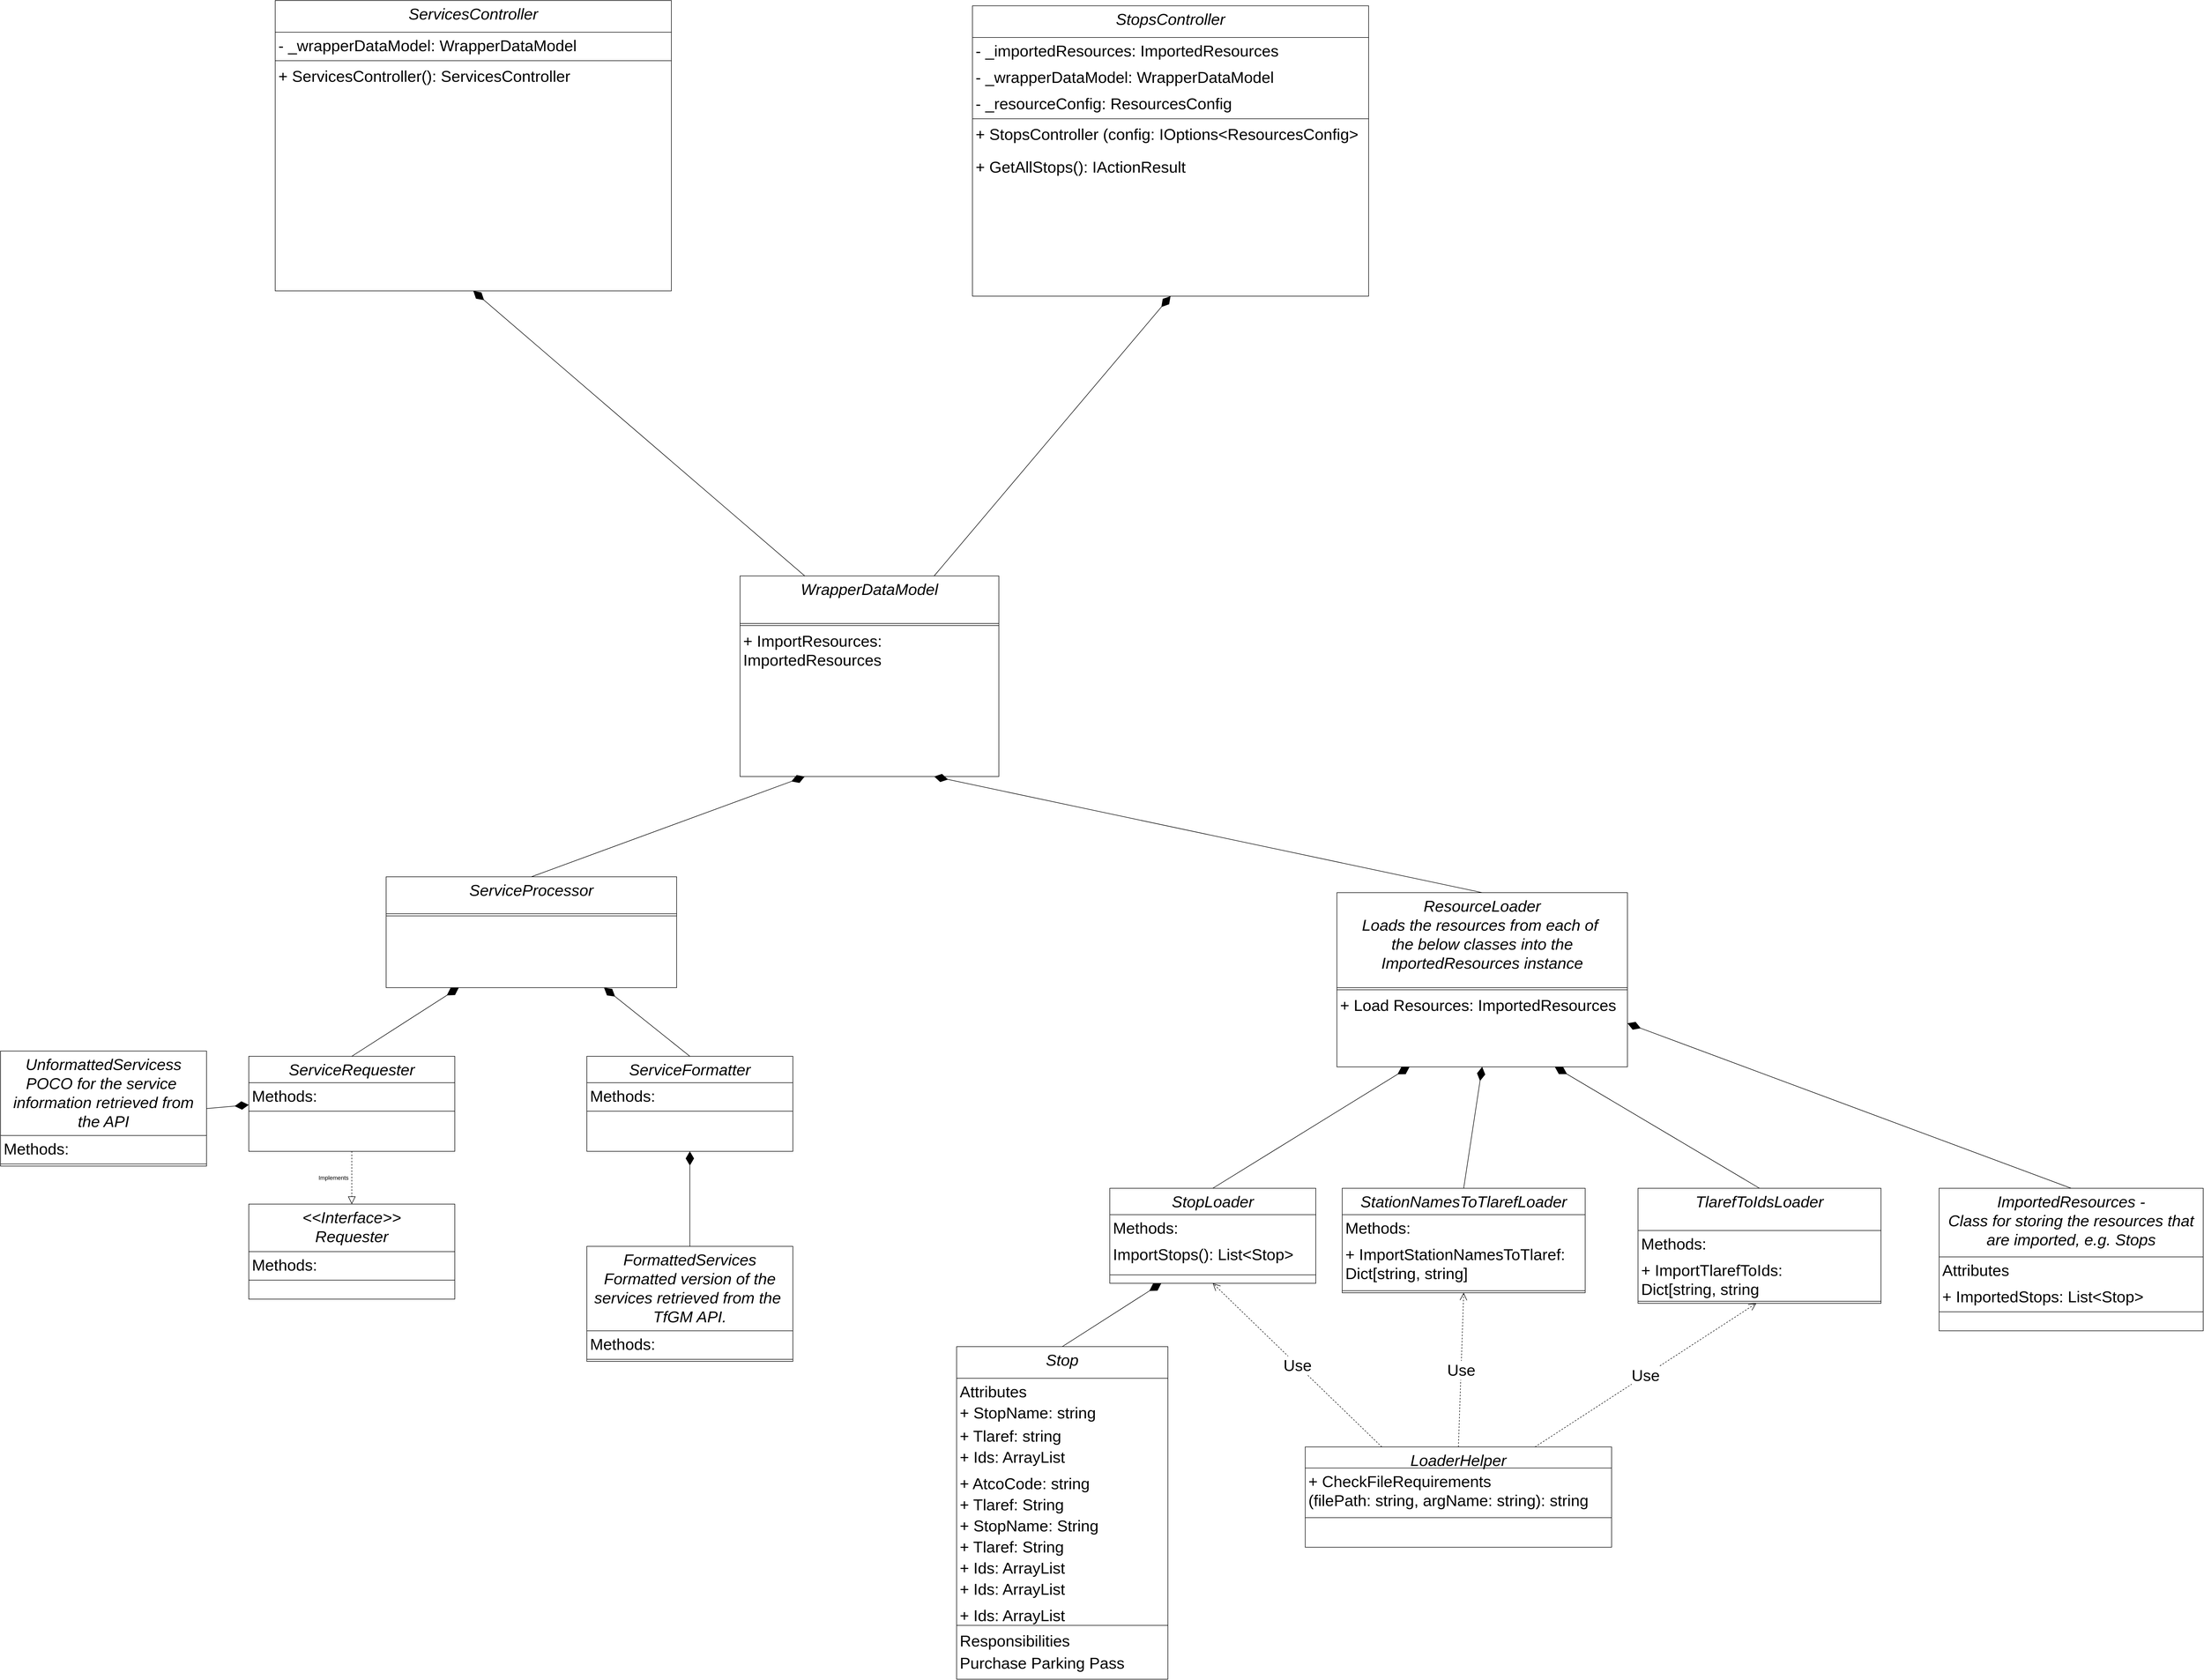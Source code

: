 <mxfile version="16.1.2" type="device"><diagram id="C5RBs43oDa-KdzZeNtuy" name="Page-1"><mxGraphModel dx="1362" dy="3593" grid="1" gridSize="10" guides="1" tooltips="1" connect="1" arrows="1" fold="1" page="1" pageScale="1" pageWidth="3300" pageHeight="2339" math="0" shadow="0"><root><mxCell id="WIyWlLk6GJQsqaUBKTNV-0"/><mxCell id="WIyWlLk6GJQsqaUBKTNV-1" parent="WIyWlLk6GJQsqaUBKTNV-0"/><mxCell id="umMu_IOCSJgN9C3Vmi9t-0" value="StopsController&#10;" style="swimlane;fontStyle=2;align=center;verticalAlign=top;childLayout=stackLayout;horizontal=1;startSize=60;horizontalStack=0;resizeParent=1;resizeLast=0;collapsible=1;marginBottom=0;rounded=0;shadow=0;strokeWidth=1;fontSize=30;" parent="WIyWlLk6GJQsqaUBKTNV-1" vertex="1"><mxGeometry x="1890" y="-990" width="750" height="550" as="geometry"><mxRectangle x="230" y="140" width="160" height="26" as="alternateBounds"/></mxGeometry></mxCell><mxCell id="umMu_IOCSJgN9C3Vmi9t-1" value="- _importedResources: ImportedResources" style="text;align=left;verticalAlign=top;spacingLeft=4;spacingRight=4;overflow=hidden;rotatable=0;points=[[0,0.5],[1,0.5]];portConstraint=eastwest;fontSize=30;" parent="umMu_IOCSJgN9C3Vmi9t-0" vertex="1"><mxGeometry y="60" width="750" height="50" as="geometry"/></mxCell><mxCell id="umMu_IOCSJgN9C3Vmi9t-2" value="- _wrapperDataModel: WrapperDataModel" style="text;align=left;verticalAlign=top;spacingLeft=4;spacingRight=4;overflow=hidden;rotatable=0;points=[[0,0.5],[1,0.5]];portConstraint=eastwest;rounded=0;shadow=0;html=0;fontSize=30;" parent="umMu_IOCSJgN9C3Vmi9t-0" vertex="1"><mxGeometry y="110" width="750" height="50" as="geometry"/></mxCell><mxCell id="umMu_IOCSJgN9C3Vmi9t-3" value="- _resourceConfig: ResourcesConfig" style="text;align=left;verticalAlign=top;spacingLeft=4;spacingRight=4;overflow=hidden;rotatable=0;points=[[0,0.5],[1,0.5]];portConstraint=eastwest;rounded=0;shadow=0;html=0;fontSize=30;" parent="umMu_IOCSJgN9C3Vmi9t-0" vertex="1"><mxGeometry y="160" width="750" height="50" as="geometry"/></mxCell><mxCell id="umMu_IOCSJgN9C3Vmi9t-4" value="" style="line;html=1;strokeWidth=1;align=left;verticalAlign=middle;spacingTop=-1;spacingLeft=3;spacingRight=3;rotatable=0;labelPosition=right;points=[];portConstraint=eastwest;fontSize=30;" parent="umMu_IOCSJgN9C3Vmi9t-0" vertex="1"><mxGeometry y="210" width="750" height="8" as="geometry"/></mxCell><mxCell id="umMu_IOCSJgN9C3Vmi9t-5" value="+ StopsController (config: IOptions&lt;ResourcesConfig&gt;" style="text;align=left;verticalAlign=top;spacingLeft=4;spacingRight=4;overflow=hidden;rotatable=0;points=[[0,0.5],[1,0.5]];portConstraint=eastwest;fontSize=30;" parent="umMu_IOCSJgN9C3Vmi9t-0" vertex="1"><mxGeometry y="218" width="750" height="62" as="geometry"/></mxCell><mxCell id="XrgH619dwSGCwnuP4t7j-2" value="+ GetAllStops(): IActionResult" style="text;align=left;verticalAlign=top;spacingLeft=4;spacingRight=4;overflow=hidden;rotatable=0;points=[[0,0.5],[1,0.5]];portConstraint=eastwest;fontSize=30;" parent="umMu_IOCSJgN9C3Vmi9t-0" vertex="1"><mxGeometry y="280" width="750" height="62" as="geometry"/></mxCell><mxCell id="umMu_IOCSJgN9C3Vmi9t-6" value="Stop" style="swimlane;fontStyle=2;align=center;verticalAlign=top;childLayout=stackLayout;horizontal=1;startSize=60;horizontalStack=0;resizeParent=1;resizeLast=0;collapsible=1;marginBottom=0;rounded=0;shadow=0;strokeWidth=1;fontSize=30;" parent="WIyWlLk6GJQsqaUBKTNV-1" vertex="1"><mxGeometry x="1860" y="1550" width="400" height="630" as="geometry"><mxRectangle x="230" y="140" width="160" height="26" as="alternateBounds"/></mxGeometry></mxCell><mxCell id="umMu_IOCSJgN9C3Vmi9t-50" value="Attributes" style="text;align=left;verticalAlign=top;spacingLeft=4;spacingRight=4;overflow=hidden;rotatable=0;points=[[0,0.5],[1,0.5]];portConstraint=eastwest;fontSize=30;" parent="umMu_IOCSJgN9C3Vmi9t-6" vertex="1"><mxGeometry y="60" width="400" height="40" as="geometry"/></mxCell><mxCell id="umMu_IOCSJgN9C3Vmi9t-7" value="+ StopName: string" style="text;align=left;verticalAlign=top;spacingLeft=4;spacingRight=4;overflow=hidden;rotatable=0;points=[[0,0.5],[1,0.5]];portConstraint=eastwest;fontSize=30;" parent="umMu_IOCSJgN9C3Vmi9t-6" vertex="1"><mxGeometry y="100" width="400" height="44" as="geometry"/></mxCell><mxCell id="umMu_IOCSJgN9C3Vmi9t-8" value="+ Tlaref: string" style="text;align=left;verticalAlign=top;spacingLeft=4;spacingRight=4;overflow=hidden;rotatable=0;points=[[0,0.5],[1,0.5]];portConstraint=eastwest;rounded=0;shadow=0;html=0;fontSize=30;" parent="umMu_IOCSJgN9C3Vmi9t-6" vertex="1"><mxGeometry y="144" width="400" height="40" as="geometry"/></mxCell><mxCell id="umMu_IOCSJgN9C3Vmi9t-54" value="+ Ids: ArrayList" style="text;align=left;verticalAlign=top;spacingLeft=4;spacingRight=4;overflow=hidden;rotatable=0;points=[[0,0.5],[1,0.5]];portConstraint=eastwest;rounded=0;shadow=0;html=0;fontSize=30;" parent="umMu_IOCSJgN9C3Vmi9t-6" vertex="1"><mxGeometry y="184" width="400" height="50" as="geometry"/></mxCell><mxCell id="umMu_IOCSJgN9C3Vmi9t-52" value="+ AtcoCode: string" style="text;align=left;verticalAlign=top;spacingLeft=4;spacingRight=4;overflow=hidden;rotatable=0;points=[[0,0.5],[1,0.5]];portConstraint=eastwest;fontSize=30;" parent="umMu_IOCSJgN9C3Vmi9t-6" vertex="1"><mxGeometry y="234" width="400" height="40" as="geometry"/></mxCell><mxCell id="umMu_IOCSJgN9C3Vmi9t-53" value="+ Tlaref: String" style="text;align=left;verticalAlign=top;spacingLeft=4;spacingRight=4;overflow=hidden;rotatable=0;points=[[0,0.5],[1,0.5]];portConstraint=eastwest;rounded=0;shadow=0;html=0;fontSize=30;" parent="umMu_IOCSJgN9C3Vmi9t-6" vertex="1"><mxGeometry y="274" width="400" height="40" as="geometry"/></mxCell><mxCell id="umMu_IOCSJgN9C3Vmi9t-55" value="+ StopName: String" style="text;align=left;verticalAlign=top;spacingLeft=4;spacingRight=4;overflow=hidden;rotatable=0;points=[[0,0.5],[1,0.5]];portConstraint=eastwest;fontSize=30;" parent="umMu_IOCSJgN9C3Vmi9t-6" vertex="1"><mxGeometry y="314" width="400" height="40" as="geometry"/></mxCell><mxCell id="umMu_IOCSJgN9C3Vmi9t-56" value="+ Tlaref: String" style="text;align=left;verticalAlign=top;spacingLeft=4;spacingRight=4;overflow=hidden;rotatable=0;points=[[0,0.5],[1,0.5]];portConstraint=eastwest;rounded=0;shadow=0;html=0;fontSize=30;" parent="umMu_IOCSJgN9C3Vmi9t-6" vertex="1"><mxGeometry y="354" width="400" height="40" as="geometry"/></mxCell><mxCell id="umMu_IOCSJgN9C3Vmi9t-57" value="+ Ids: ArrayList" style="text;align=left;verticalAlign=top;spacingLeft=4;spacingRight=4;overflow=hidden;rotatable=0;points=[[0,0.5],[1,0.5]];portConstraint=eastwest;rounded=0;shadow=0;html=0;fontSize=30;" parent="umMu_IOCSJgN9C3Vmi9t-6" vertex="1"><mxGeometry y="394" width="400" height="40" as="geometry"/></mxCell><mxCell id="umMu_IOCSJgN9C3Vmi9t-9" value="+ Ids: ArrayList" style="text;align=left;verticalAlign=top;spacingLeft=4;spacingRight=4;overflow=hidden;rotatable=0;points=[[0,0.5],[1,0.5]];portConstraint=eastwest;rounded=0;shadow=0;html=0;fontSize=30;" parent="umMu_IOCSJgN9C3Vmi9t-6" vertex="1"><mxGeometry y="434" width="400" height="50" as="geometry"/></mxCell><mxCell id="umMu_IOCSJgN9C3Vmi9t-58" value="+ Ids: ArrayList" style="text;align=left;verticalAlign=top;spacingLeft=4;spacingRight=4;overflow=hidden;rotatable=0;points=[[0,0.5],[1,0.5]];portConstraint=eastwest;rounded=0;shadow=0;html=0;fontSize=30;" parent="umMu_IOCSJgN9C3Vmi9t-6" vertex="1"><mxGeometry y="484" width="400" height="40" as="geometry"/></mxCell><mxCell id="umMu_IOCSJgN9C3Vmi9t-10" value="" style="line;html=1;strokeWidth=1;align=left;verticalAlign=middle;spacingTop=-1;spacingLeft=3;spacingRight=3;rotatable=0;labelPosition=right;points=[];portConstraint=eastwest;fontSize=30;" parent="umMu_IOCSJgN9C3Vmi9t-6" vertex="1"><mxGeometry y="524" width="400" height="8" as="geometry"/></mxCell><mxCell id="umMu_IOCSJgN9C3Vmi9t-51" value="Responsibilities" style="text;align=left;verticalAlign=top;spacingLeft=4;spacingRight=4;overflow=hidden;rotatable=0;points=[[0,0.5],[1,0.5]];portConstraint=eastwest;fontSize=30;" parent="umMu_IOCSJgN9C3Vmi9t-6" vertex="1"><mxGeometry y="532" width="400" height="42" as="geometry"/></mxCell><mxCell id="umMu_IOCSJgN9C3Vmi9t-11" value="Purchase Parking Pass" style="text;align=left;verticalAlign=top;spacingLeft=4;spacingRight=4;overflow=hidden;rotatable=0;points=[[0,0.5],[1,0.5]];portConstraint=eastwest;fontSize=30;" parent="umMu_IOCSJgN9C3Vmi9t-6" vertex="1"><mxGeometry y="574" width="400" height="50" as="geometry"/></mxCell><mxCell id="umMu_IOCSJgN9C3Vmi9t-12" value="StopLoader" style="swimlane;fontStyle=2;align=center;verticalAlign=top;childLayout=stackLayout;horizontal=1;startSize=50;horizontalStack=0;resizeParent=1;resizeLast=0;collapsible=1;marginBottom=0;rounded=0;shadow=0;strokeWidth=1;fontSize=30;" parent="WIyWlLk6GJQsqaUBKTNV-1" vertex="1"><mxGeometry x="2150" y="1250" width="390" height="180" as="geometry"><mxRectangle x="230" y="140" width="160" height="26" as="alternateBounds"/></mxGeometry></mxCell><mxCell id="umMu_IOCSJgN9C3Vmi9t-81" value="Methods:" style="text;align=left;verticalAlign=top;spacingLeft=4;spacingRight=4;overflow=hidden;rotatable=0;points=[[0,0.5],[1,0.5]];portConstraint=eastwest;fontSize=30;" parent="umMu_IOCSJgN9C3Vmi9t-12" vertex="1"><mxGeometry y="50" width="390" height="50" as="geometry"/></mxCell><mxCell id="umMu_IOCSJgN9C3Vmi9t-13" value="ImportStops(): List&lt;Stop&gt;" style="text;align=left;verticalAlign=top;spacingLeft=4;spacingRight=4;overflow=hidden;rotatable=0;points=[[0,0.5],[1,0.5]];portConstraint=eastwest;fontSize=30;" parent="umMu_IOCSJgN9C3Vmi9t-12" vertex="1"><mxGeometry y="100" width="390" height="60" as="geometry"/></mxCell><mxCell id="umMu_IOCSJgN9C3Vmi9t-16" value="" style="line;html=1;strokeWidth=1;align=left;verticalAlign=middle;spacingTop=-1;spacingLeft=3;spacingRight=3;rotatable=0;labelPosition=right;points=[];portConstraint=eastwest;fontSize=30;" parent="umMu_IOCSJgN9C3Vmi9t-12" vertex="1"><mxGeometry y="160" width="390" height="8" as="geometry"/></mxCell><mxCell id="umMu_IOCSJgN9C3Vmi9t-18" value="ResourceLoader&#10;Loads the resources from each of &#10;the below classes into the &#10;ImportedResources instance" style="swimlane;fontStyle=2;align=center;verticalAlign=top;childLayout=stackLayout;horizontal=1;startSize=180;horizontalStack=0;resizeParent=1;resizeLast=0;collapsible=1;marginBottom=0;rounded=0;shadow=0;strokeWidth=1;fontSize=30;" parent="WIyWlLk6GJQsqaUBKTNV-1" vertex="1"><mxGeometry x="2580" y="690" width="550" height="330" as="geometry"><mxRectangle x="230" y="140" width="160" height="26" as="alternateBounds"/></mxGeometry></mxCell><mxCell id="umMu_IOCSJgN9C3Vmi9t-22" value="" style="line;html=1;strokeWidth=1;align=left;verticalAlign=middle;spacingTop=-1;spacingLeft=3;spacingRight=3;rotatable=0;labelPosition=right;points=[];portConstraint=eastwest;fontSize=30;" parent="umMu_IOCSJgN9C3Vmi9t-18" vertex="1"><mxGeometry y="180" width="550" height="8" as="geometry"/></mxCell><mxCell id="umMu_IOCSJgN9C3Vmi9t-73" value="+ Load Resources: ImportedResources" style="text;align=left;verticalAlign=top;spacingLeft=4;spacingRight=4;overflow=hidden;rotatable=0;points=[[0,0.5],[1,0.5]];portConstraint=eastwest;fontSize=30;" parent="umMu_IOCSJgN9C3Vmi9t-18" vertex="1"><mxGeometry y="188" width="550" height="56" as="geometry"/></mxCell><mxCell id="umMu_IOCSJgN9C3Vmi9t-37" value="ImportedResources - &#10;Class for storing the resources that &#10;are imported, e.g. Stops" style="swimlane;fontStyle=2;align=center;verticalAlign=top;childLayout=stackLayout;horizontal=1;startSize=130;horizontalStack=0;resizeParent=1;resizeLast=0;collapsible=1;marginBottom=0;rounded=0;shadow=0;strokeWidth=1;fontSize=30;" parent="WIyWlLk6GJQsqaUBKTNV-1" vertex="1"><mxGeometry x="3720" y="1250" width="500" height="270" as="geometry"><mxRectangle x="230" y="140" width="160" height="26" as="alternateBounds"/></mxGeometry></mxCell><mxCell id="umMu_IOCSJgN9C3Vmi9t-77" value="Attributes" style="text;align=left;verticalAlign=top;spacingLeft=4;spacingRight=4;overflow=hidden;rotatable=0;points=[[0,0.5],[1,0.5]];portConstraint=eastwest;fontSize=30;" parent="umMu_IOCSJgN9C3Vmi9t-37" vertex="1"><mxGeometry y="130" width="500" height="50" as="geometry"/></mxCell><mxCell id="umMu_IOCSJgN9C3Vmi9t-38" value="+ ImportedStops: List&lt;Stop&gt;" style="text;align=left;verticalAlign=top;spacingLeft=4;spacingRight=4;overflow=hidden;rotatable=0;points=[[0,0.5],[1,0.5]];portConstraint=eastwest;fontSize=30;" parent="umMu_IOCSJgN9C3Vmi9t-37" vertex="1"><mxGeometry y="180" width="500" height="50" as="geometry"/></mxCell><mxCell id="umMu_IOCSJgN9C3Vmi9t-41" value="" style="line;html=1;strokeWidth=1;align=left;verticalAlign=middle;spacingTop=-1;spacingLeft=3;spacingRight=3;rotatable=0;labelPosition=right;points=[];portConstraint=eastwest;fontSize=30;" parent="umMu_IOCSJgN9C3Vmi9t-37" vertex="1"><mxGeometry y="230" width="500" height="8" as="geometry"/></mxCell><mxCell id="umMu_IOCSJgN9C3Vmi9t-43" value="WrapperDataModel" style="swimlane;fontStyle=2;align=center;verticalAlign=top;childLayout=stackLayout;horizontal=1;startSize=90;horizontalStack=0;resizeParent=1;resizeLast=0;collapsible=1;marginBottom=0;rounded=0;shadow=0;strokeWidth=1;fontSize=30;" parent="WIyWlLk6GJQsqaUBKTNV-1" vertex="1"><mxGeometry x="1450" y="90" width="490" height="380" as="geometry"><mxRectangle x="230" y="140" width="160" height="26" as="alternateBounds"/></mxGeometry></mxCell><mxCell id="umMu_IOCSJgN9C3Vmi9t-47" value="" style="line;html=1;strokeWidth=1;align=left;verticalAlign=middle;spacingTop=-1;spacingLeft=3;spacingRight=3;rotatable=0;labelPosition=right;points=[];portConstraint=eastwest;fontSize=30;" parent="umMu_IOCSJgN9C3Vmi9t-43" vertex="1"><mxGeometry y="90" width="490" height="8" as="geometry"/></mxCell><mxCell id="XrgH619dwSGCwnuP4t7j-0" value="+ ImportResources: &#10;ImportedResources" style="text;align=left;verticalAlign=top;spacingLeft=4;spacingRight=4;overflow=hidden;rotatable=0;points=[[0,0.5],[1,0.5]];portConstraint=eastwest;fontSize=30;" parent="umMu_IOCSJgN9C3Vmi9t-43" vertex="1"><mxGeometry y="98" width="490" height="82" as="geometry"/></mxCell><mxCell id="umMu_IOCSJgN9C3Vmi9t-59" value="StationNamesToTlarefLoader" style="swimlane;fontStyle=2;align=center;verticalAlign=top;childLayout=stackLayout;horizontal=1;startSize=50;horizontalStack=0;resizeParent=1;resizeLast=0;collapsible=1;marginBottom=0;rounded=0;shadow=0;strokeWidth=1;fontSize=30;" parent="WIyWlLk6GJQsqaUBKTNV-1" vertex="1"><mxGeometry x="2590" y="1250" width="460" height="198" as="geometry"><mxRectangle x="230" y="140" width="160" height="26" as="alternateBounds"/></mxGeometry></mxCell><mxCell id="umMu_IOCSJgN9C3Vmi9t-80" value="Methods:" style="text;align=left;verticalAlign=top;spacingLeft=4;spacingRight=4;overflow=hidden;rotatable=0;points=[[0,0.5],[1,0.5]];portConstraint=eastwest;fontSize=30;" parent="umMu_IOCSJgN9C3Vmi9t-59" vertex="1"><mxGeometry y="50" width="460" height="50" as="geometry"/></mxCell><mxCell id="umMu_IOCSJgN9C3Vmi9t-60" value="+ ImportStationNamesToTlaref: &#10;Dict[string, string]" style="text;align=left;verticalAlign=top;spacingLeft=4;spacingRight=4;overflow=hidden;rotatable=0;points=[[0,0.5],[1,0.5]];portConstraint=eastwest;fontSize=30;" parent="umMu_IOCSJgN9C3Vmi9t-59" vertex="1"><mxGeometry y="100" width="460" height="90" as="geometry"/></mxCell><mxCell id="umMu_IOCSJgN9C3Vmi9t-63" value="" style="line;html=1;strokeWidth=1;align=left;verticalAlign=middle;spacingTop=-1;spacingLeft=3;spacingRight=3;rotatable=0;labelPosition=right;points=[];portConstraint=eastwest;fontSize=30;" parent="umMu_IOCSJgN9C3Vmi9t-59" vertex="1"><mxGeometry y="190" width="460" height="8" as="geometry"/></mxCell><mxCell id="umMu_IOCSJgN9C3Vmi9t-65" value="TlarefToIdsLoader" style="swimlane;fontStyle=2;align=center;verticalAlign=top;childLayout=stackLayout;horizontal=1;startSize=80;horizontalStack=0;resizeParent=1;resizeLast=0;collapsible=1;marginBottom=0;rounded=0;shadow=0;strokeWidth=1;fontSize=30;" parent="WIyWlLk6GJQsqaUBKTNV-1" vertex="1"><mxGeometry x="3150" y="1250" width="460" height="218" as="geometry"><mxRectangle x="230" y="140" width="160" height="26" as="alternateBounds"/></mxGeometry></mxCell><mxCell id="umMu_IOCSJgN9C3Vmi9t-78" value="Methods:" style="text;align=left;verticalAlign=top;spacingLeft=4;spacingRight=4;overflow=hidden;rotatable=0;points=[[0,0.5],[1,0.5]];portConstraint=eastwest;fontSize=30;" parent="umMu_IOCSJgN9C3Vmi9t-65" vertex="1"><mxGeometry y="80" width="460" height="50" as="geometry"/></mxCell><mxCell id="umMu_IOCSJgN9C3Vmi9t-66" value="+ ImportTlarefToIds: &#10;Dict[string, string" style="text;align=left;verticalAlign=top;spacingLeft=4;spacingRight=4;overflow=hidden;rotatable=0;points=[[0,0.5],[1,0.5]];portConstraint=eastwest;fontSize=30;" parent="umMu_IOCSJgN9C3Vmi9t-65" vertex="1"><mxGeometry y="130" width="460" height="80" as="geometry"/></mxCell><mxCell id="umMu_IOCSJgN9C3Vmi9t-69" value="" style="line;html=1;strokeWidth=1;align=left;verticalAlign=middle;spacingTop=-1;spacingLeft=3;spacingRight=3;rotatable=0;labelPosition=right;points=[];portConstraint=eastwest;fontSize=30;" parent="umMu_IOCSJgN9C3Vmi9t-65" vertex="1"><mxGeometry y="210" width="460" height="8" as="geometry"/></mxCell><mxCell id="umMu_IOCSJgN9C3Vmi9t-74" value="LoaderHelper" style="swimlane;fontStyle=2;align=center;verticalAlign=top;childLayout=stackLayout;horizontal=1;startSize=40;horizontalStack=0;resizeParent=1;resizeLast=0;collapsible=1;marginBottom=0;rounded=0;shadow=0;strokeWidth=1;fontSize=30;" parent="WIyWlLk6GJQsqaUBKTNV-1" vertex="1"><mxGeometry x="2520" y="1740" width="580" height="190" as="geometry"><mxRectangle x="230" y="140" width="160" height="26" as="alternateBounds"/></mxGeometry></mxCell><mxCell id="umMu_IOCSJgN9C3Vmi9t-75" value="+ CheckFileRequirements &#10;(filePath: string, argName: string): string" style="text;align=left;verticalAlign=top;spacingLeft=4;spacingRight=4;overflow=hidden;rotatable=0;points=[[0,0.5],[1,0.5]];portConstraint=eastwest;fontSize=30;" parent="umMu_IOCSJgN9C3Vmi9t-74" vertex="1"><mxGeometry y="40" width="580" height="90" as="geometry"/></mxCell><mxCell id="umMu_IOCSJgN9C3Vmi9t-76" value="" style="line;html=1;strokeWidth=1;align=left;verticalAlign=middle;spacingTop=-1;spacingLeft=3;spacingRight=3;rotatable=0;labelPosition=right;points=[];portConstraint=eastwest;fontSize=30;" parent="umMu_IOCSJgN9C3Vmi9t-74" vertex="1"><mxGeometry y="130" width="580" height="8" as="geometry"/></mxCell><mxCell id="umMu_IOCSJgN9C3Vmi9t-86" value="" style="endArrow=diamondThin;endFill=1;endSize=24;html=1;rounded=0;fontSize=30;entryX=1;entryY=0.75;entryDx=0;entryDy=0;exitX=0.5;exitY=0;exitDx=0;exitDy=0;" parent="WIyWlLk6GJQsqaUBKTNV-1" source="umMu_IOCSJgN9C3Vmi9t-37" target="umMu_IOCSJgN9C3Vmi9t-18" edge="1"><mxGeometry width="160" relative="1" as="geometry"><mxPoint x="2965" y="1750" as="sourcePoint"/><mxPoint x="3390" y="1478" as="targetPoint"/></mxGeometry></mxCell><mxCell id="umMu_IOCSJgN9C3Vmi9t-87" value="" style="endArrow=diamondThin;endFill=1;endSize=24;html=1;rounded=0;fontSize=30;entryX=0.75;entryY=1;entryDx=0;entryDy=0;exitX=0.5;exitY=0;exitDx=0;exitDy=0;" parent="WIyWlLk6GJQsqaUBKTNV-1" source="umMu_IOCSJgN9C3Vmi9t-65" target="umMu_IOCSJgN9C3Vmi9t-18" edge="1"><mxGeometry width="160" relative="1" as="geometry"><mxPoint x="2975" y="1760" as="sourcePoint"/><mxPoint x="3400" y="1488" as="targetPoint"/></mxGeometry></mxCell><mxCell id="umMu_IOCSJgN9C3Vmi9t-88" value="" style="endArrow=diamondThin;endFill=1;endSize=24;html=1;rounded=0;fontSize=30;entryX=0.5;entryY=1;entryDx=0;entryDy=0;exitX=0.5;exitY=0;exitDx=0;exitDy=0;" parent="WIyWlLk6GJQsqaUBKTNV-1" source="umMu_IOCSJgN9C3Vmi9t-59" target="umMu_IOCSJgN9C3Vmi9t-18" edge="1"><mxGeometry width="160" relative="1" as="geometry"><mxPoint x="3390" y="1260" as="sourcePoint"/><mxPoint x="3232.5" y="1000" as="targetPoint"/></mxGeometry></mxCell><mxCell id="umMu_IOCSJgN9C3Vmi9t-89" value="" style="endArrow=diamondThin;endFill=1;endSize=24;html=1;rounded=0;fontSize=30;entryX=0.25;entryY=1;entryDx=0;entryDy=0;exitX=0.5;exitY=0;exitDx=0;exitDy=0;" parent="WIyWlLk6GJQsqaUBKTNV-1" source="umMu_IOCSJgN9C3Vmi9t-12" target="umMu_IOCSJgN9C3Vmi9t-18" edge="1"><mxGeometry width="160" relative="1" as="geometry"><mxPoint x="2830" y="1260" as="sourcePoint"/><mxPoint x="3095" y="1000" as="targetPoint"/></mxGeometry></mxCell><mxCell id="umMu_IOCSJgN9C3Vmi9t-90" value="" style="endArrow=diamondThin;endFill=1;endSize=24;html=1;rounded=0;fontSize=30;entryX=0.25;entryY=1;entryDx=0;entryDy=0;exitX=0.5;exitY=0;exitDx=0;exitDy=0;" parent="WIyWlLk6GJQsqaUBKTNV-1" source="umMu_IOCSJgN9C3Vmi9t-6" target="umMu_IOCSJgN9C3Vmi9t-12" edge="1"><mxGeometry width="160" relative="1" as="geometry"><mxPoint x="2355" y="1260" as="sourcePoint"/><mxPoint x="2917.5" y="1000" as="targetPoint"/></mxGeometry></mxCell><mxCell id="umMu_IOCSJgN9C3Vmi9t-91" value="Use" style="endArrow=open;endSize=12;dashed=1;html=1;rounded=0;fontSize=30;entryX=0.5;entryY=1;entryDx=0;entryDy=0;exitX=0.25;exitY=0;exitDx=0;exitDy=0;" parent="WIyWlLk6GJQsqaUBKTNV-1" source="umMu_IOCSJgN9C3Vmi9t-74" target="umMu_IOCSJgN9C3Vmi9t-12" edge="1"><mxGeometry width="160" relative="1" as="geometry"><mxPoint x="2670" y="1390" as="sourcePoint"/><mxPoint x="2830" y="1390" as="targetPoint"/></mxGeometry></mxCell><mxCell id="umMu_IOCSJgN9C3Vmi9t-93" value="Use" style="endArrow=open;endSize=12;dashed=1;html=1;rounded=0;fontSize=30;entryX=0.5;entryY=1;entryDx=0;entryDy=0;exitX=0.5;exitY=0;exitDx=0;exitDy=0;" parent="WIyWlLk6GJQsqaUBKTNV-1" source="umMu_IOCSJgN9C3Vmi9t-74" target="umMu_IOCSJgN9C3Vmi9t-59" edge="1"><mxGeometry width="160" relative="1" as="geometry"><mxPoint x="2910" y="1580" as="sourcePoint"/><mxPoint x="2830" y="1390" as="targetPoint"/></mxGeometry></mxCell><mxCell id="umMu_IOCSJgN9C3Vmi9t-94" value="Use" style="endArrow=open;endSize=12;dashed=1;html=1;rounded=0;fontSize=30;exitX=0.75;exitY=0;exitDx=0;exitDy=0;" parent="WIyWlLk6GJQsqaUBKTNV-1" source="umMu_IOCSJgN9C3Vmi9t-74" target="umMu_IOCSJgN9C3Vmi9t-69" edge="1"><mxGeometry width="160" relative="1" as="geometry"><mxPoint x="2970" y="1750" as="sourcePoint"/><mxPoint x="2365" y="1450" as="targetPoint"/></mxGeometry></mxCell><mxCell id="XrgH619dwSGCwnuP4t7j-1" value="" style="endArrow=diamondThin;endFill=1;endSize=24;html=1;rounded=0;fontSize=30;exitX=0.5;exitY=0;exitDx=0;exitDy=0;entryX=0.75;entryY=1;entryDx=0;entryDy=0;" parent="WIyWlLk6GJQsqaUBKTNV-1" source="umMu_IOCSJgN9C3Vmi9t-18" target="umMu_IOCSJgN9C3Vmi9t-43" edge="1"><mxGeometry width="160" relative="1" as="geometry"><mxPoint x="2050" y="800" as="sourcePoint"/><mxPoint x="1570" y="550" as="targetPoint"/></mxGeometry></mxCell><mxCell id="XrgH619dwSGCwnuP4t7j-3" value="ServicesController" style="swimlane;fontStyle=2;align=center;verticalAlign=top;childLayout=stackLayout;horizontal=1;startSize=60;horizontalStack=0;resizeParent=1;resizeLast=0;collapsible=1;marginBottom=0;rounded=0;shadow=0;strokeWidth=1;fontSize=30;" parent="WIyWlLk6GJQsqaUBKTNV-1" vertex="1"><mxGeometry x="570" y="-1000" width="750" height="550" as="geometry"><mxRectangle x="230" y="140" width="160" height="26" as="alternateBounds"/></mxGeometry></mxCell><mxCell id="XrgH619dwSGCwnuP4t7j-5" value="- _wrapperDataModel: WrapperDataModel" style="text;align=left;verticalAlign=top;spacingLeft=4;spacingRight=4;overflow=hidden;rotatable=0;points=[[0,0.5],[1,0.5]];portConstraint=eastwest;rounded=0;shadow=0;html=0;fontSize=30;" parent="XrgH619dwSGCwnuP4t7j-3" vertex="1"><mxGeometry y="60" width="750" height="50" as="geometry"/></mxCell><mxCell id="XrgH619dwSGCwnuP4t7j-7" value="" style="line;html=1;strokeWidth=1;align=left;verticalAlign=middle;spacingTop=-1;spacingLeft=3;spacingRight=3;rotatable=0;labelPosition=right;points=[];portConstraint=eastwest;fontSize=30;" parent="XrgH619dwSGCwnuP4t7j-3" vertex="1"><mxGeometry y="110" width="750" height="8" as="geometry"/></mxCell><mxCell id="XrgH619dwSGCwnuP4t7j-8" value="+ ServicesController(): ServicesController" style="text;align=left;verticalAlign=top;spacingLeft=4;spacingRight=4;overflow=hidden;rotatable=0;points=[[0,0.5],[1,0.5]];portConstraint=eastwest;fontSize=30;" parent="XrgH619dwSGCwnuP4t7j-3" vertex="1"><mxGeometry y="118" width="750" height="62" as="geometry"/></mxCell><mxCell id="XrgH619dwSGCwnuP4t7j-10" value="ServiceProcessor" style="swimlane;fontStyle=2;align=center;verticalAlign=top;childLayout=stackLayout;horizontal=1;startSize=70;horizontalStack=0;resizeParent=1;resizeLast=0;collapsible=1;marginBottom=0;rounded=0;shadow=0;strokeWidth=1;fontSize=30;" parent="WIyWlLk6GJQsqaUBKTNV-1" vertex="1"><mxGeometry x="780" y="660" width="550" height="210" as="geometry"><mxRectangle x="230" y="140" width="160" height="26" as="alternateBounds"/></mxGeometry></mxCell><mxCell id="XrgH619dwSGCwnuP4t7j-11" value="" style="line;html=1;strokeWidth=1;align=left;verticalAlign=middle;spacingTop=-1;spacingLeft=3;spacingRight=3;rotatable=0;labelPosition=right;points=[];portConstraint=eastwest;fontSize=30;" parent="XrgH619dwSGCwnuP4t7j-10" vertex="1"><mxGeometry y="70" width="550" height="8" as="geometry"/></mxCell><mxCell id="XrgH619dwSGCwnuP4t7j-13" value="ServiceRequester" style="swimlane;fontStyle=2;align=center;verticalAlign=top;childLayout=stackLayout;horizontal=1;startSize=50;horizontalStack=0;resizeParent=1;resizeLast=0;collapsible=1;marginBottom=0;rounded=0;shadow=0;strokeWidth=1;fontSize=30;" parent="WIyWlLk6GJQsqaUBKTNV-1" vertex="1"><mxGeometry x="520" y="1000" width="390" height="180" as="geometry"><mxRectangle x="230" y="140" width="160" height="26" as="alternateBounds"/></mxGeometry></mxCell><mxCell id="XrgH619dwSGCwnuP4t7j-14" value="Methods:" style="text;align=left;verticalAlign=top;spacingLeft=4;spacingRight=4;overflow=hidden;rotatable=0;points=[[0,0.5],[1,0.5]];portConstraint=eastwest;fontSize=30;" parent="XrgH619dwSGCwnuP4t7j-13" vertex="1"><mxGeometry y="50" width="390" height="50" as="geometry"/></mxCell><mxCell id="XrgH619dwSGCwnuP4t7j-16" value="" style="line;html=1;strokeWidth=1;align=left;verticalAlign=middle;spacingTop=-1;spacingLeft=3;spacingRight=3;rotatable=0;labelPosition=right;points=[];portConstraint=eastwest;fontSize=30;" parent="XrgH619dwSGCwnuP4t7j-13" vertex="1"><mxGeometry y="100" width="390" height="8" as="geometry"/></mxCell><mxCell id="XrgH619dwSGCwnuP4t7j-17" value="UnformattedServicess&#10;POCO for the service &#10;information retrieved from&#10;the API" style="swimlane;fontStyle=2;align=center;verticalAlign=top;childLayout=stackLayout;horizontal=1;startSize=160;horizontalStack=0;resizeParent=1;resizeLast=0;collapsible=1;marginBottom=0;rounded=0;shadow=0;strokeWidth=1;fontSize=30;" parent="WIyWlLk6GJQsqaUBKTNV-1" vertex="1"><mxGeometry x="50" y="990" width="390" height="218" as="geometry"><mxRectangle x="230" y="140" width="160" height="26" as="alternateBounds"/></mxGeometry></mxCell><mxCell id="XrgH619dwSGCwnuP4t7j-18" value="Methods:" style="text;align=left;verticalAlign=top;spacingLeft=4;spacingRight=4;overflow=hidden;rotatable=0;points=[[0,0.5],[1,0.5]];portConstraint=eastwest;fontSize=30;" parent="XrgH619dwSGCwnuP4t7j-17" vertex="1"><mxGeometry y="160" width="390" height="50" as="geometry"/></mxCell><mxCell id="XrgH619dwSGCwnuP4t7j-19" value="" style="line;html=1;strokeWidth=1;align=left;verticalAlign=middle;spacingTop=-1;spacingLeft=3;spacingRight=3;rotatable=0;labelPosition=right;points=[];portConstraint=eastwest;fontSize=30;" parent="XrgH619dwSGCwnuP4t7j-17" vertex="1"><mxGeometry y="210" width="390" height="8" as="geometry"/></mxCell><mxCell id="XrgH619dwSGCwnuP4t7j-20" value="ServiceFormatter" style="swimlane;fontStyle=2;align=center;verticalAlign=top;childLayout=stackLayout;horizontal=1;startSize=50;horizontalStack=0;resizeParent=1;resizeLast=0;collapsible=1;marginBottom=0;rounded=0;shadow=0;strokeWidth=1;fontSize=30;" parent="WIyWlLk6GJQsqaUBKTNV-1" vertex="1"><mxGeometry x="1160" y="1000" width="390" height="180" as="geometry"><mxRectangle x="230" y="140" width="160" height="26" as="alternateBounds"/></mxGeometry></mxCell><mxCell id="XrgH619dwSGCwnuP4t7j-21" value="Methods:" style="text;align=left;verticalAlign=top;spacingLeft=4;spacingRight=4;overflow=hidden;rotatable=0;points=[[0,0.5],[1,0.5]];portConstraint=eastwest;fontSize=30;" parent="XrgH619dwSGCwnuP4t7j-20" vertex="1"><mxGeometry y="50" width="390" height="50" as="geometry"/></mxCell><mxCell id="XrgH619dwSGCwnuP4t7j-22" value="" style="line;html=1;strokeWidth=1;align=left;verticalAlign=middle;spacingTop=-1;spacingLeft=3;spacingRight=3;rotatable=0;labelPosition=right;points=[];portConstraint=eastwest;fontSize=30;" parent="XrgH619dwSGCwnuP4t7j-20" vertex="1"><mxGeometry y="100" width="390" height="8" as="geometry"/></mxCell><mxCell id="XrgH619dwSGCwnuP4t7j-23" value="FormattedServices&#10;Formatted version of the&#10;services retrieved from the &#10;TfGM API." style="swimlane;fontStyle=2;align=center;verticalAlign=top;childLayout=stackLayout;horizontal=1;startSize=160;horizontalStack=0;resizeParent=1;resizeLast=0;collapsible=1;marginBottom=0;rounded=0;shadow=0;strokeWidth=1;fontSize=30;" parent="WIyWlLk6GJQsqaUBKTNV-1" vertex="1"><mxGeometry x="1160" y="1360" width="390" height="218" as="geometry"><mxRectangle x="230" y="140" width="160" height="26" as="alternateBounds"/></mxGeometry></mxCell><mxCell id="XrgH619dwSGCwnuP4t7j-24" value="Methods:" style="text;align=left;verticalAlign=top;spacingLeft=4;spacingRight=4;overflow=hidden;rotatable=0;points=[[0,0.5],[1,0.5]];portConstraint=eastwest;fontSize=30;" parent="XrgH619dwSGCwnuP4t7j-23" vertex="1"><mxGeometry y="160" width="390" height="50" as="geometry"/></mxCell><mxCell id="XrgH619dwSGCwnuP4t7j-25" value="" style="line;html=1;strokeWidth=1;align=left;verticalAlign=middle;spacingTop=-1;spacingLeft=3;spacingRight=3;rotatable=0;labelPosition=right;points=[];portConstraint=eastwest;fontSize=30;" parent="XrgH619dwSGCwnuP4t7j-23" vertex="1"><mxGeometry y="210" width="390" height="8" as="geometry"/></mxCell><mxCell id="XrgH619dwSGCwnuP4t7j-29" value="" style="endArrow=diamondThin;endFill=1;endSize=24;html=1;rounded=0;fontSize=30;entryX=0.5;entryY=1;entryDx=0;entryDy=0;exitX=0.5;exitY=0;exitDx=0;exitDy=0;" parent="WIyWlLk6GJQsqaUBKTNV-1" source="XrgH619dwSGCwnuP4t7j-23" target="XrgH619dwSGCwnuP4t7j-20" edge="1"><mxGeometry width="160" relative="1" as="geometry"><mxPoint x="2370" y="1560" as="sourcePoint"/><mxPoint x="2557.5" y="1440" as="targetPoint"/></mxGeometry></mxCell><mxCell id="XrgH619dwSGCwnuP4t7j-30" value="" style="endArrow=diamondThin;endFill=1;endSize=24;html=1;rounded=0;fontSize=30;exitX=1;exitY=0.5;exitDx=0;exitDy=0;" parent="WIyWlLk6GJQsqaUBKTNV-1" source="XrgH619dwSGCwnuP4t7j-17" target="XrgH619dwSGCwnuP4t7j-14" edge="1"><mxGeometry width="160" relative="1" as="geometry"><mxPoint x="1335" y="1580" as="sourcePoint"/><mxPoint x="1335" y="1190" as="targetPoint"/></mxGeometry></mxCell><mxCell id="XrgH619dwSGCwnuP4t7j-31" value="" style="endArrow=diamondThin;endFill=1;endSize=24;html=1;rounded=0;fontSize=30;entryX=0.75;entryY=1;entryDx=0;entryDy=0;exitX=0.5;exitY=0;exitDx=0;exitDy=0;" parent="WIyWlLk6GJQsqaUBKTNV-1" source="XrgH619dwSGCwnuP4t7j-20" target="XrgH619dwSGCwnuP4t7j-10" edge="1"><mxGeometry width="160" relative="1" as="geometry"><mxPoint x="1365" y="1380" as="sourcePoint"/><mxPoint x="1365" y="1180" as="targetPoint"/></mxGeometry></mxCell><mxCell id="XrgH619dwSGCwnuP4t7j-32" value="" style="endArrow=diamondThin;endFill=1;endSize=24;html=1;rounded=0;fontSize=30;entryX=0.25;entryY=1;entryDx=0;entryDy=0;exitX=0.5;exitY=0;exitDx=0;exitDy=0;" parent="WIyWlLk6GJQsqaUBKTNV-1" source="XrgH619dwSGCwnuP4t7j-13" target="XrgH619dwSGCwnuP4t7j-10" edge="1"><mxGeometry width="160" relative="1" as="geometry"><mxPoint x="1365" y="1000" as="sourcePoint"/><mxPoint x="1202.5" y="880" as="targetPoint"/></mxGeometry></mxCell><mxCell id="XrgH619dwSGCwnuP4t7j-33" value="" style="endArrow=diamondThin;endFill=1;endSize=24;html=1;rounded=0;fontSize=30;entryX=0.25;entryY=1;entryDx=0;entryDy=0;exitX=0.5;exitY=0;exitDx=0;exitDy=0;" parent="WIyWlLk6GJQsqaUBKTNV-1" source="XrgH619dwSGCwnuP4t7j-10" target="umMu_IOCSJgN9C3Vmi9t-43" edge="1"><mxGeometry width="160" relative="1" as="geometry"><mxPoint x="1375" y="1010" as="sourcePoint"/><mxPoint x="1212.5" y="890" as="targetPoint"/></mxGeometry></mxCell><mxCell id="XrgH619dwSGCwnuP4t7j-35" value="" style="endArrow=diamondThin;endFill=1;endSize=24;html=1;rounded=0;fontSize=30;exitX=0.25;exitY=0;exitDx=0;exitDy=0;entryX=0.5;entryY=1;entryDx=0;entryDy=0;" parent="WIyWlLk6GJQsqaUBKTNV-1" source="umMu_IOCSJgN9C3Vmi9t-43" target="XrgH619dwSGCwnuP4t7j-3" edge="1"><mxGeometry width="160" relative="1" as="geometry"><mxPoint x="1065" y="670.0" as="sourcePoint"/><mxPoint x="940" y="-460" as="targetPoint"/></mxGeometry></mxCell><mxCell id="XrgH619dwSGCwnuP4t7j-36" value="" style="endArrow=diamondThin;endFill=1;endSize=24;html=1;rounded=0;fontSize=30;exitX=0.75;exitY=0;exitDx=0;exitDy=0;entryX=0.5;entryY=1;entryDx=0;entryDy=0;" parent="WIyWlLk6GJQsqaUBKTNV-1" source="umMu_IOCSJgN9C3Vmi9t-43" target="umMu_IOCSJgN9C3Vmi9t-0" edge="1"><mxGeometry width="160" relative="1" as="geometry"><mxPoint x="1682.5" y="110" as="sourcePoint"/><mxPoint x="955" y="-440" as="targetPoint"/></mxGeometry></mxCell><mxCell id="ExkUz2O7aFWvQmomt4SC-0" value="&lt;&lt;Interface&gt;&gt;&#10;Requester" style="swimlane;fontStyle=2;align=center;verticalAlign=top;childLayout=stackLayout;horizontal=1;startSize=90;horizontalStack=0;resizeParent=1;resizeLast=0;collapsible=1;marginBottom=0;rounded=0;shadow=0;strokeWidth=1;fontSize=30;" vertex="1" parent="WIyWlLk6GJQsqaUBKTNV-1"><mxGeometry x="520" y="1280" width="390" height="180" as="geometry"><mxRectangle x="230" y="140" width="160" height="26" as="alternateBounds"/></mxGeometry></mxCell><mxCell id="ExkUz2O7aFWvQmomt4SC-1" value="Methods:" style="text;align=left;verticalAlign=top;spacingLeft=4;spacingRight=4;overflow=hidden;rotatable=0;points=[[0,0.5],[1,0.5]];portConstraint=eastwest;fontSize=30;" vertex="1" parent="ExkUz2O7aFWvQmomt4SC-0"><mxGeometry y="90" width="390" height="50" as="geometry"/></mxCell><mxCell id="ExkUz2O7aFWvQmomt4SC-2" value="" style="line;html=1;strokeWidth=1;align=left;verticalAlign=middle;spacingTop=-1;spacingLeft=3;spacingRight=3;rotatable=0;labelPosition=right;points=[];portConstraint=eastwest;fontSize=30;" vertex="1" parent="ExkUz2O7aFWvQmomt4SC-0"><mxGeometry y="140" width="390" height="8" as="geometry"/></mxCell><mxCell id="ExkUz2O7aFWvQmomt4SC-3" value="" style="endArrow=block;dashed=1;endFill=0;endSize=12;html=1;rounded=0;entryX=0.5;entryY=0;entryDx=0;entryDy=0;exitX=0.5;exitY=1;exitDx=0;exitDy=0;" edge="1" parent="WIyWlLk6GJQsqaUBKTNV-1" source="XrgH619dwSGCwnuP4t7j-13" target="ExkUz2O7aFWvQmomt4SC-0"><mxGeometry width="160" relative="1" as="geometry"><mxPoint x="690" y="1206.89" as="sourcePoint"/><mxPoint x="850" y="1206.89" as="targetPoint"/></mxGeometry></mxCell><mxCell id="ExkUz2O7aFWvQmomt4SC-4" value="Implements" style="edgeLabel;html=1;align=center;verticalAlign=middle;resizable=0;points=[];" vertex="1" connectable="0" parent="ExkUz2O7aFWvQmomt4SC-3"><mxGeometry x="-0.482" y="2" relative="1" as="geometry"><mxPoint x="-37" y="24" as="offset"/></mxGeometry></mxCell></root></mxGraphModel></diagram></mxfile>